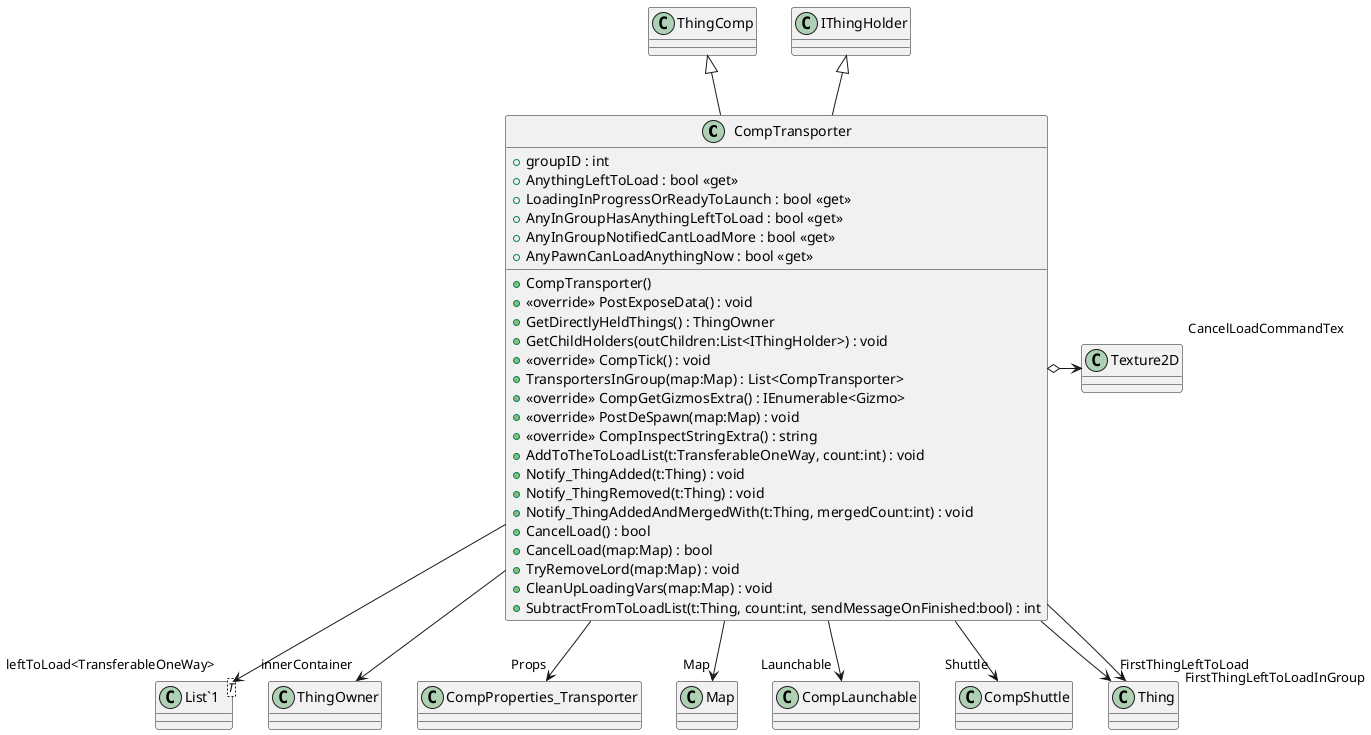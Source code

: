 @startuml
class CompTransporter {
    + groupID : int
    + AnythingLeftToLoad : bool <<get>>
    + LoadingInProgressOrReadyToLaunch : bool <<get>>
    + AnyInGroupHasAnythingLeftToLoad : bool <<get>>
    + AnyInGroupNotifiedCantLoadMore : bool <<get>>
    + AnyPawnCanLoadAnythingNow : bool <<get>>
    + CompTransporter()
    + <<override>> PostExposeData() : void
    + GetDirectlyHeldThings() : ThingOwner
    + GetChildHolders(outChildren:List<IThingHolder>) : void
    + <<override>> CompTick() : void
    + TransportersInGroup(map:Map) : List<CompTransporter>
    + <<override>> CompGetGizmosExtra() : IEnumerable<Gizmo>
    + <<override>> PostDeSpawn(map:Map) : void
    + <<override>> CompInspectStringExtra() : string
    + AddToTheToLoadList(t:TransferableOneWay, count:int) : void
    + Notify_ThingAdded(t:Thing) : void
    + Notify_ThingRemoved(t:Thing) : void
    + Notify_ThingAddedAndMergedWith(t:Thing, mergedCount:int) : void
    + CancelLoad() : bool
    + CancelLoad(map:Map) : bool
    + TryRemoveLord(map:Map) : void
    + CleanUpLoadingVars(map:Map) : void
    + SubtractFromToLoadList(t:Thing, count:int, sendMessageOnFinished:bool) : int
}
class "List`1"<T> {
}
ThingComp <|-- CompTransporter
IThingHolder <|-- CompTransporter
CompTransporter --> "innerContainer" ThingOwner
CompTransporter --> "leftToLoad<TransferableOneWay>" "List`1"
CompTransporter o-> "CancelLoadCommandTex" Texture2D
CompTransporter --> "Props" CompProperties_Transporter
CompTransporter --> "Map" Map
CompTransporter --> "Launchable" CompLaunchable
CompTransporter --> "Shuttle" CompShuttle
CompTransporter --> "FirstThingLeftToLoad" Thing
CompTransporter --> "FirstThingLeftToLoadInGroup" Thing
@enduml
